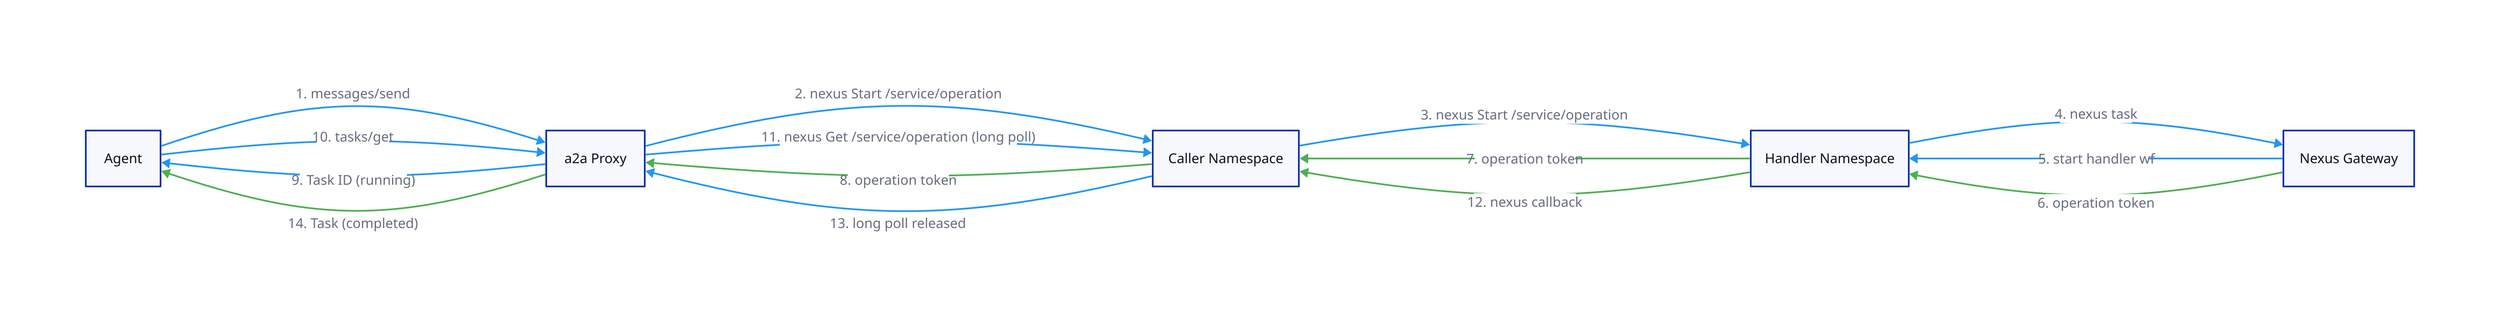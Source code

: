 vars: {
  d2-config: {
    theme-id: 0
  }
}

direction: right

"Agent" -> "a2a Proxy": "1. messages/send" {
  style.stroke: "#2196f3"
}
"a2a Proxy" -> "Caller Namespace": "2. nexus Start /service/operation" {
  style.stroke: "#2196f3"
}
"Caller Namespace" -> "Handler Namespace": "3. nexus Start /service/operation" {
  style.stroke: "#2196f3"
}
"Handler Namespace" -> "Nexus Gateway": "4. nexus task" {
  style.stroke: "#2196f3"
}
"Nexus Gateway" -> "Handler Namespace": "5. start handler wf" {
  style.stroke: "#2196f3"
}
"Nexus Gateway" -> "Handler Namespace": "6. operation token" {
  style.stroke: "#4caf50"
  style.stroke-width: 2
}
"Handler Namespace" -> "Caller Namespace": "7. operation token" {
  style.stroke: "#4caf50"
  style.stroke-width: 2
}
"Caller Namespace" -> "a2a Proxy": "8. operation token" {
  style.stroke: "#4caf50"
  style.stroke-width: 2
}
"a2a Proxy" -> "Agent": "9. Task ID (running)" {
  style.stroke: "#2196f3"
}
"Agent" -> "a2a Proxy": "10. tasks/get" {
  style.stroke: "#2196f3"
}
"a2a Proxy" -> "Caller Namespace": "11. nexus Get /service/operation (long poll)" {
  style.stroke: "#2196f3"
}
"Handler Namespace" -> "Caller Namespace": "12. nexus callback" {
  style.stroke: "#4caf50"
  style.stroke-width: 2
}
"Caller Namespace" -> "a2a Proxy": "13. long poll released" {
  style.stroke: "#2196f3"
}
"a2a Proxy" -> "Agent": "14. Task (completed)" {
  style.stroke: "#4caf50"
  style.stroke-width: 2
}
